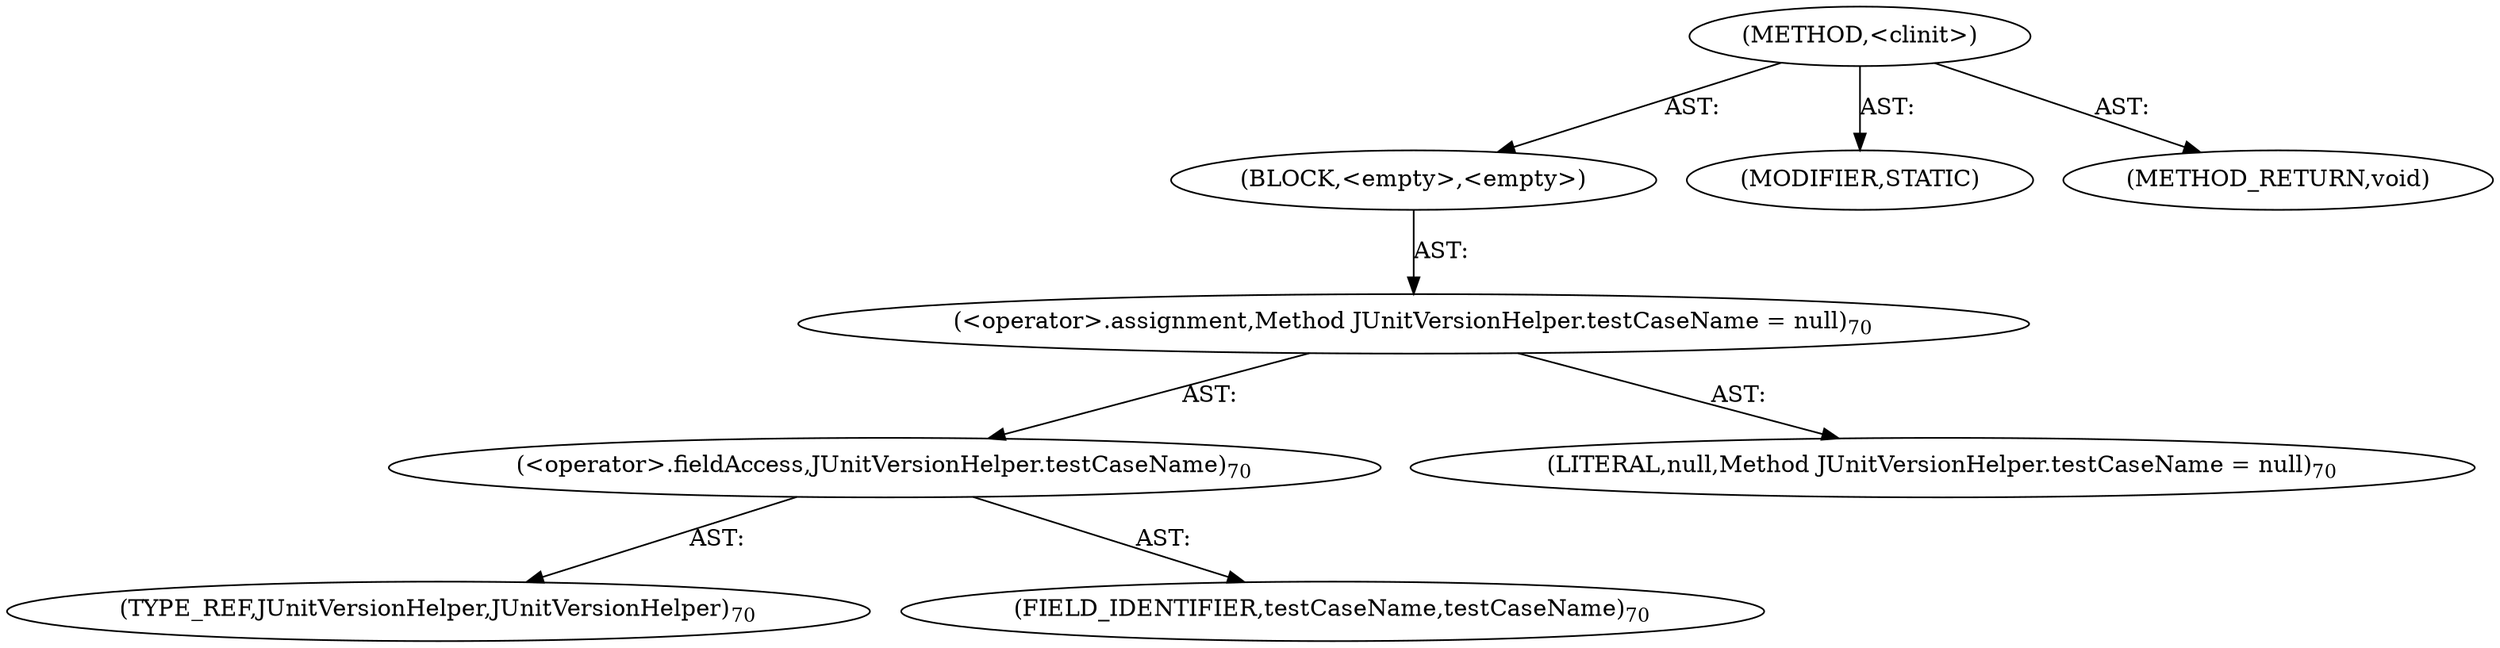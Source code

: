 digraph "&lt;clinit&gt;" {  
"111669149698" [label = <(METHOD,&lt;clinit&gt;)> ]
"25769803787" [label = <(BLOCK,&lt;empty&gt;,&lt;empty&gt;)> ]
"30064771097" [label = <(&lt;operator&gt;.assignment,Method JUnitVersionHelper.testCaseName = null)<SUB>70</SUB>> ]
"30064771098" [label = <(&lt;operator&gt;.fieldAccess,JUnitVersionHelper.testCaseName)<SUB>70</SUB>> ]
"180388626437" [label = <(TYPE_REF,JUnitVersionHelper,JUnitVersionHelper)<SUB>70</SUB>> ]
"55834574851" [label = <(FIELD_IDENTIFIER,testCaseName,testCaseName)<SUB>70</SUB>> ]
"90194313226" [label = <(LITERAL,null,Method JUnitVersionHelper.testCaseName = null)<SUB>70</SUB>> ]
"133143986182" [label = <(MODIFIER,STATIC)> ]
"128849018882" [label = <(METHOD_RETURN,void)> ]
  "111669149698" -> "25769803787"  [ label = "AST: "] 
  "111669149698" -> "133143986182"  [ label = "AST: "] 
  "111669149698" -> "128849018882"  [ label = "AST: "] 
  "25769803787" -> "30064771097"  [ label = "AST: "] 
  "30064771097" -> "30064771098"  [ label = "AST: "] 
  "30064771097" -> "90194313226"  [ label = "AST: "] 
  "30064771098" -> "180388626437"  [ label = "AST: "] 
  "30064771098" -> "55834574851"  [ label = "AST: "] 
}
